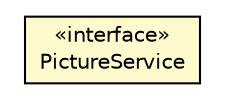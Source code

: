 #!/usr/local/bin/dot
#
# Class diagram 
# Generated by UMLGraph version 5.1 (http://www.umlgraph.org/)
#

digraph G {
	edge [fontname="Helvetica",fontsize=10,labelfontname="Helvetica",labelfontsize=10];
	node [fontname="Helvetica",fontsize=10,shape=plaintext];
	nodesep=0.25;
	ranksep=0.5;
	// cn.edu.uestc.acmicpc.service.iface.PictureService
	c18457 [label=<<table title="cn.edu.uestc.acmicpc.service.iface.PictureService" border="0" cellborder="1" cellspacing="0" cellpadding="2" port="p" bgcolor="lemonChiffon" href="./PictureService.html">
		<tr><td><table border="0" cellspacing="0" cellpadding="1">
<tr><td align="center" balign="center"> &#171;interface&#187; </td></tr>
<tr><td align="center" balign="center"> PictureService </td></tr>
		</table></td></tr>
		</table>>, fontname="Helvetica", fontcolor="black", fontsize=10.0];
}


